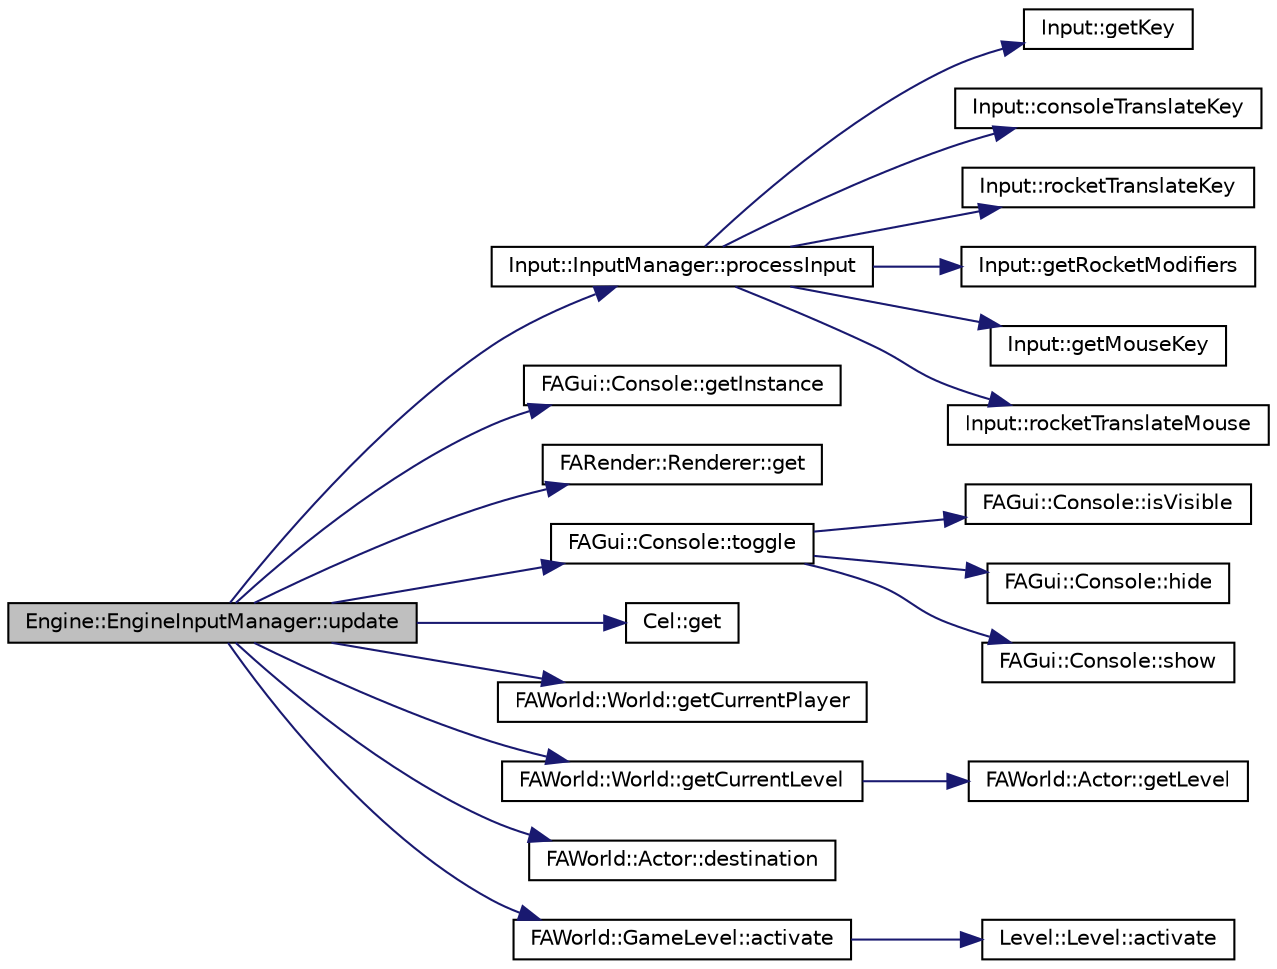 digraph G
{
  edge [fontname="Helvetica",fontsize="10",labelfontname="Helvetica",labelfontsize="10"];
  node [fontname="Helvetica",fontsize="10",shape=record];
  rankdir="LR";
  Node1 [label="Engine::EngineInputManager::update",height=0.2,width=0.4,color="black", fillcolor="grey75", style="filled" fontcolor="black"];
  Node1 -> Node2 [color="midnightblue",fontsize="10",style="solid",fontname="Helvetica"];
  Node2 [label="Input::InputManager::processInput",height=0.2,width=0.4,color="black", fillcolor="white", style="filled",URL="$class_input_1_1_input_manager.html#a7bcad8c100eea21ce9d75385d6ce5081"];
  Node2 -> Node3 [color="midnightblue",fontsize="10",style="solid",fontname="Helvetica"];
  Node3 [label="Input::getKey",height=0.2,width=0.4,color="black", fillcolor="white", style="filled",URL="$namespace_input.html#a6f96be0b5f178f7a6a5fe0ac5678d01e"];
  Node2 -> Node4 [color="midnightblue",fontsize="10",style="solid",fontname="Helvetica"];
  Node4 [label="Input::consoleTranslateKey",height=0.2,width=0.4,color="black", fillcolor="white", style="filled",URL="$namespace_input.html#a0f0d78790e21242a30dc78f50f05d2e3"];
  Node2 -> Node5 [color="midnightblue",fontsize="10",style="solid",fontname="Helvetica"];
  Node5 [label="Input::rocketTranslateKey",height=0.2,width=0.4,color="black", fillcolor="white", style="filled",URL="$namespace_input.html#a8ac082b0c2216953d9529ba1159febae"];
  Node2 -> Node6 [color="midnightblue",fontsize="10",style="solid",fontname="Helvetica"];
  Node6 [label="Input::getRocketModifiers",height=0.2,width=0.4,color="black", fillcolor="white", style="filled",URL="$namespace_input.html#aa10b803d21913a21223acd3fcb92add5"];
  Node2 -> Node7 [color="midnightblue",fontsize="10",style="solid",fontname="Helvetica"];
  Node7 [label="Input::getMouseKey",height=0.2,width=0.4,color="black", fillcolor="white", style="filled",URL="$namespace_input.html#aaea01e6d661312e84ced4c7102fc9769"];
  Node2 -> Node8 [color="midnightblue",fontsize="10",style="solid",fontname="Helvetica"];
  Node8 [label="Input::rocketTranslateMouse",height=0.2,width=0.4,color="black", fillcolor="white", style="filled",URL="$namespace_input.html#aedc5d327490d1918f6b77d5e40e40bc9"];
  Node1 -> Node9 [color="midnightblue",fontsize="10",style="solid",fontname="Helvetica"];
  Node9 [label="FAGui::Console::getInstance",height=0.2,width=0.4,color="black", fillcolor="white", style="filled",URL="$class_f_a_gui_1_1_console.html#a5a97b15a53198876e0870f7bb4516635"];
  Node1 -> Node10 [color="midnightblue",fontsize="10",style="solid",fontname="Helvetica"];
  Node10 [label="FARender::Renderer::get",height=0.2,width=0.4,color="black", fillcolor="white", style="filled",URL="$class_f_a_render_1_1_renderer.html#a4e68b29718f806cb93cc71656c5a4c28"];
  Node1 -> Node11 [color="midnightblue",fontsize="10",style="solid",fontname="Helvetica"];
  Node11 [label="FAGui::Console::toggle",height=0.2,width=0.4,color="black", fillcolor="white", style="filled",URL="$class_f_a_gui_1_1_console.html#aa8e966376ec4a09e17bdef6fad13bc46"];
  Node11 -> Node12 [color="midnightblue",fontsize="10",style="solid",fontname="Helvetica"];
  Node12 [label="FAGui::Console::isVisible",height=0.2,width=0.4,color="black", fillcolor="white", style="filled",URL="$class_f_a_gui_1_1_console.html#a9720d6287125f1b29ffb91b7ebc20d93"];
  Node11 -> Node13 [color="midnightblue",fontsize="10",style="solid",fontname="Helvetica"];
  Node13 [label="FAGui::Console::hide",height=0.2,width=0.4,color="black", fillcolor="white", style="filled",URL="$class_f_a_gui_1_1_console.html#ab464f7d178128b97c043783145d48037"];
  Node11 -> Node14 [color="midnightblue",fontsize="10",style="solid",fontname="Helvetica"];
  Node14 [label="FAGui::Console::show",height=0.2,width=0.4,color="black", fillcolor="white", style="filled",URL="$class_f_a_gui_1_1_console.html#af2701dc76b621d5a9661d61eae2e82d9"];
  Node1 -> Node15 [color="midnightblue",fontsize="10",style="solid",fontname="Helvetica"];
  Node15 [label="Cel::get",height=0.2,width=0.4,color="black", fillcolor="white", style="filled",URL="$namespace_cel.html#a4e01b99470fde6ba49817d25dc1e2bc6"];
  Node1 -> Node16 [color="midnightblue",fontsize="10",style="solid",fontname="Helvetica"];
  Node16 [label="FAWorld::World::getCurrentPlayer",height=0.2,width=0.4,color="black", fillcolor="white", style="filled",URL="$class_f_a_world_1_1_world.html#a8715034c60fe91ec17c2baf2d57c8e79"];
  Node1 -> Node17 [color="midnightblue",fontsize="10",style="solid",fontname="Helvetica"];
  Node17 [label="FAWorld::World::getCurrentLevel",height=0.2,width=0.4,color="black", fillcolor="white", style="filled",URL="$class_f_a_world_1_1_world.html#a0cb638b42a04dba460fcaf3e0a261fd9"];
  Node17 -> Node18 [color="midnightblue",fontsize="10",style="solid",fontname="Helvetica"];
  Node18 [label="FAWorld::Actor::getLevel",height=0.2,width=0.4,color="black", fillcolor="white", style="filled",URL="$class_f_a_world_1_1_actor.html#ac7f3a1a4b5b66da302e257ea3b5c0f58"];
  Node1 -> Node19 [color="midnightblue",fontsize="10",style="solid",fontname="Helvetica"];
  Node19 [label="FAWorld::Actor::destination",height=0.2,width=0.4,color="black", fillcolor="white", style="filled",URL="$class_f_a_world_1_1_actor.html#a444ffc43b8028fd002ff931c6e4ca445"];
  Node1 -> Node20 [color="midnightblue",fontsize="10",style="solid",fontname="Helvetica"];
  Node20 [label="FAWorld::GameLevel::activate",height=0.2,width=0.4,color="black", fillcolor="white", style="filled",URL="$class_f_a_world_1_1_game_level.html#aa5b2e7a080f00c0d4bcc854cdf5fd147"];
  Node20 -> Node21 [color="midnightblue",fontsize="10",style="solid",fontname="Helvetica"];
  Node21 [label="Level::Level::activate",height=0.2,width=0.4,color="black", fillcolor="white", style="filled",URL="$class_level_1_1_level.html#a43a99c389b3cbac6ba7175e85640810d"];
}

